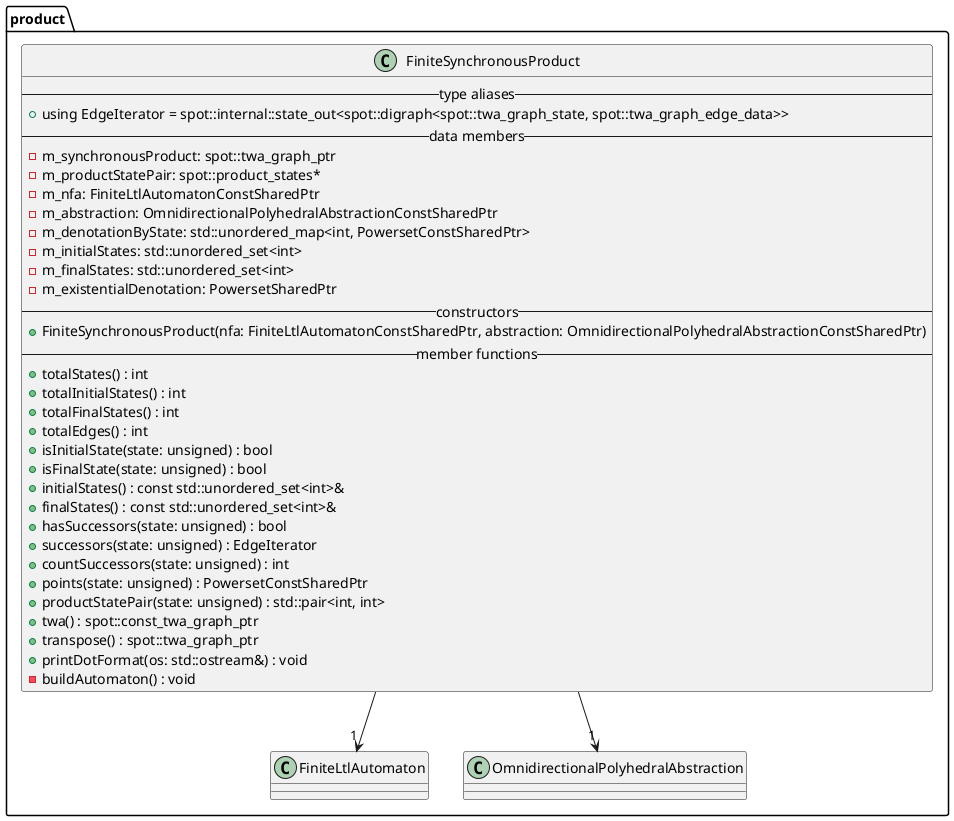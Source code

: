 @startuml

package product {
    class FiniteSynchronousProduct {
        -- type aliases --
        +using EdgeIterator = spot::internal::state_out<spot::digraph<spot::twa_graph_state, spot::twa_graph_edge_data>>
        -- data members --
        -m_synchronousProduct: spot::twa_graph_ptr
        -m_productStatePair: spot::product_states*
        -m_nfa: FiniteLtlAutomatonConstSharedPtr
        -m_abstraction: OmnidirectionalPolyhedralAbstractionConstSharedPtr
        -m_denotationByState: std::unordered_map<int, PowersetConstSharedPtr>
        -m_initialStates: std::unordered_set<int>
        -m_finalStates: std::unordered_set<int>
        -m_existentialDenotation: PowersetSharedPtr
        -- constructors --
        +FiniteSynchronousProduct(nfa: FiniteLtlAutomatonConstSharedPtr, abstraction: OmnidirectionalPolyhedralAbstractionConstSharedPtr)
        -- member functions --
        +totalStates() : int
        +totalInitialStates() : int
        +totalFinalStates() : int
        +totalEdges() : int
        +isInitialState(state: unsigned) : bool
        +isFinalState(state: unsigned) : bool
        +initialStates() : const std::unordered_set<int>&
        +finalStates() : const std::unordered_set<int>&
        +hasSuccessors(state: unsigned) : bool
        +successors(state: unsigned) : EdgeIterator
        +countSuccessors(state: unsigned) : int
        +points(state: unsigned) : PowersetConstSharedPtr
        +productStatePair(state: unsigned) : std::pair<int, int>
        +twa() : spot::const_twa_graph_ptr
        +transpose() : spot::twa_graph_ptr
        +printDotFormat(os: std::ostream&) : void
        -buildAutomaton() : void
    }

    FiniteSynchronousProduct --> "1" FiniteLtlAutomaton
    FiniteSynchronousProduct --> "1" OmnidirectionalPolyhedralAbstraction
}
@enduml

